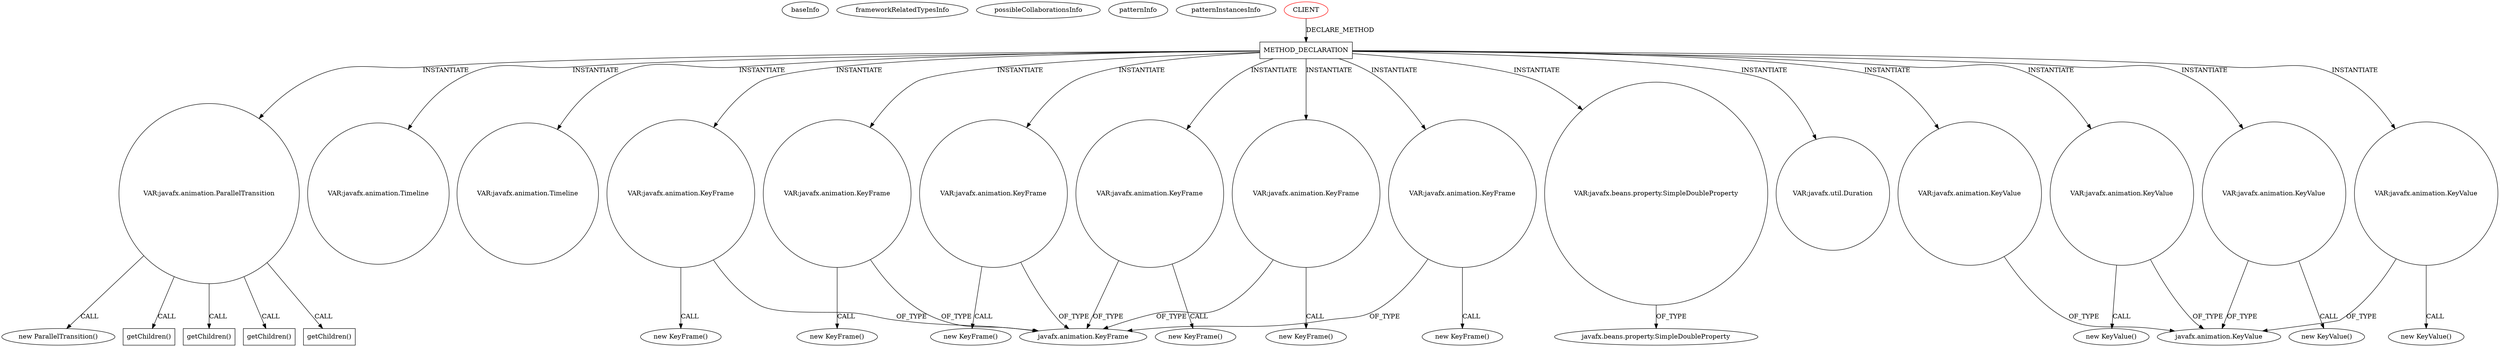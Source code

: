 digraph {
baseInfo[graphId=2653,category="pattern",isAnonymous=false,possibleRelation=false]
frameworkRelatedTypesInfo[]
possibleCollaborationsInfo[]
patternInfo[frequency=2.0,patternRootClient=0]
patternInstancesInfo[0="MrLoNee-RadialFx~/MrLoNee-RadialFx/RadialFx-master/src/com/mrlonee/radialfx/settingsmenu/RadialSettingsMenu.java~RadialSettingsMenu~976",1="MrLoNee-RadialFx~/MrLoNee-RadialFx/RadialFx-master/src/com/mrlonee/radialfx/moviemenu/RadialMovieMenu.java~RadialMovieMenu~969"]
164[label="new ParallelTransition()",vertexType="CONSTRUCTOR_CALL",isFrameworkType=false]
165[label="VAR:javafx.animation.ParallelTransition",vertexType="VARIABLE_EXPRESION",isFrameworkType=false,shape=circle]
160[label="METHOD_DECLARATION",vertexType="CLIENT_METHOD_DECLARATION",isFrameworkType=false,shape=box]
171[label="VAR:javafx.animation.Timeline",vertexType="VARIABLE_EXPRESION",isFrameworkType=false,shape=circle]
194[label="VAR:javafx.animation.Timeline",vertexType="VARIABLE_EXPRESION",isFrameworkType=false,shape=circle]
0[label="CLIENT",vertexType="ROOT_CLIENT_CLASS_DECLARATION",isFrameworkType=false,color=red]
180[label="VAR:javafx.animation.KeyFrame",vertexType="VARIABLE_EXPRESION",isFrameworkType=false,shape=circle]
207[label="VAR:javafx.animation.KeyFrame",vertexType="VARIABLE_EXPRESION",isFrameworkType=false,shape=circle]
179[label="new KeyFrame()",vertexType="CONSTRUCTOR_CALL",isFrameworkType=false]
206[label="new KeyFrame()",vertexType="CONSTRUCTOR_CALL",isFrameworkType=false]
197[label="VAR:javafx.animation.KeyFrame",vertexType="VARIABLE_EXPRESION",isFrameworkType=false,shape=circle]
196[label="new KeyFrame()",vertexType="CONSTRUCTOR_CALL",isFrameworkType=false]
243[label="VAR:javafx.animation.KeyFrame",vertexType="VARIABLE_EXPRESION",isFrameworkType=false,shape=circle]
242[label="new KeyFrame()",vertexType="CONSTRUCTOR_CALL",isFrameworkType=false]
174[label="VAR:javafx.animation.KeyFrame",vertexType="VARIABLE_EXPRESION",isFrameworkType=false,shape=circle]
173[label="new KeyFrame()",vertexType="CONSTRUCTOR_CALL",isFrameworkType=false]
249[label="VAR:javafx.animation.KeyFrame",vertexType="VARIABLE_EXPRESION",isFrameworkType=false,shape=circle]
248[label="new KeyFrame()",vertexType="CONSTRUCTOR_CALL",isFrameworkType=false]
332[label="getChildren()",vertexType="INSIDE_CALL",isFrameworkType=false,shape=box]
189[label="getChildren()",vertexType="INSIDE_CALL",isFrameworkType=false,shape=box]
301[label="getChildren()",vertexType="INSIDE_CALL",isFrameworkType=false,shape=box]
227[label="getChildren()",vertexType="INSIDE_CALL",isFrameworkType=false,shape=box]
229[label="VAR:javafx.beans.property.SimpleDoubleProperty",vertexType="VARIABLE_EXPRESION",isFrameworkType=false,shape=circle]
230[label="javafx.beans.property.SimpleDoubleProperty",vertexType="FRAMEWORK_CLASS_TYPE",isFrameworkType=false]
182[label="VAR:javafx.util.Duration",vertexType="VARIABLE_EXPRESION",isFrameworkType=false,shape=circle]
175[label="javafx.animation.KeyFrame",vertexType="FRAMEWORK_CLASS_TYPE",isFrameworkType=false]
246[label="VAR:javafx.animation.KeyValue",vertexType="VARIABLE_EXPRESION",isFrameworkType=false,shape=circle]
245[label="new KeyValue()",vertexType="CONSTRUCTOR_CALL",isFrameworkType=false]
178[label="javafx.animation.KeyValue",vertexType="FRAMEWORK_CLASS_TYPE",isFrameworkType=false]
186[label="VAR:javafx.animation.KeyValue",vertexType="VARIABLE_EXPRESION",isFrameworkType=false,shape=circle]
185[label="new KeyValue()",vertexType="CONSTRUCTOR_CALL",isFrameworkType=false]
222[label="VAR:javafx.animation.KeyValue",vertexType="VARIABLE_EXPRESION",isFrameworkType=false,shape=circle]
221[label="new KeyValue()",vertexType="CONSTRUCTOR_CALL",isFrameworkType=false]
254[label="VAR:javafx.animation.KeyValue",vertexType="VARIABLE_EXPRESION",isFrameworkType=false,shape=circle]
160->182[label="INSTANTIATE"]
254->178[label="OF_TYPE"]
246->245[label="CALL"]
160->246[label="INSTANTIATE"]
160->207[label="INSTANTIATE"]
249->175[label="OF_TYPE"]
0->160[label="DECLARE_METHOD"]
229->230[label="OF_TYPE"]
246->178[label="OF_TYPE"]
186->178[label="OF_TYPE"]
207->175[label="OF_TYPE"]
165->164[label="CALL"]
174->175[label="OF_TYPE"]
174->173[label="CALL"]
160->197[label="INSTANTIATE"]
160->222[label="INSTANTIATE"]
243->175[label="OF_TYPE"]
165->301[label="CALL"]
160->249[label="INSTANTIATE"]
165->189[label="CALL"]
160->229[label="INSTANTIATE"]
160->174[label="INSTANTIATE"]
186->185[label="CALL"]
165->332[label="CALL"]
160->165[label="INSTANTIATE"]
160->171[label="INSTANTIATE"]
160->243[label="INSTANTIATE"]
197->175[label="OF_TYPE"]
160->254[label="INSTANTIATE"]
160->186[label="INSTANTIATE"]
243->242[label="CALL"]
222->178[label="OF_TYPE"]
222->221[label="CALL"]
180->175[label="OF_TYPE"]
197->196[label="CALL"]
160->194[label="INSTANTIATE"]
165->227[label="CALL"]
249->248[label="CALL"]
180->179[label="CALL"]
207->206[label="CALL"]
160->180[label="INSTANTIATE"]
}
